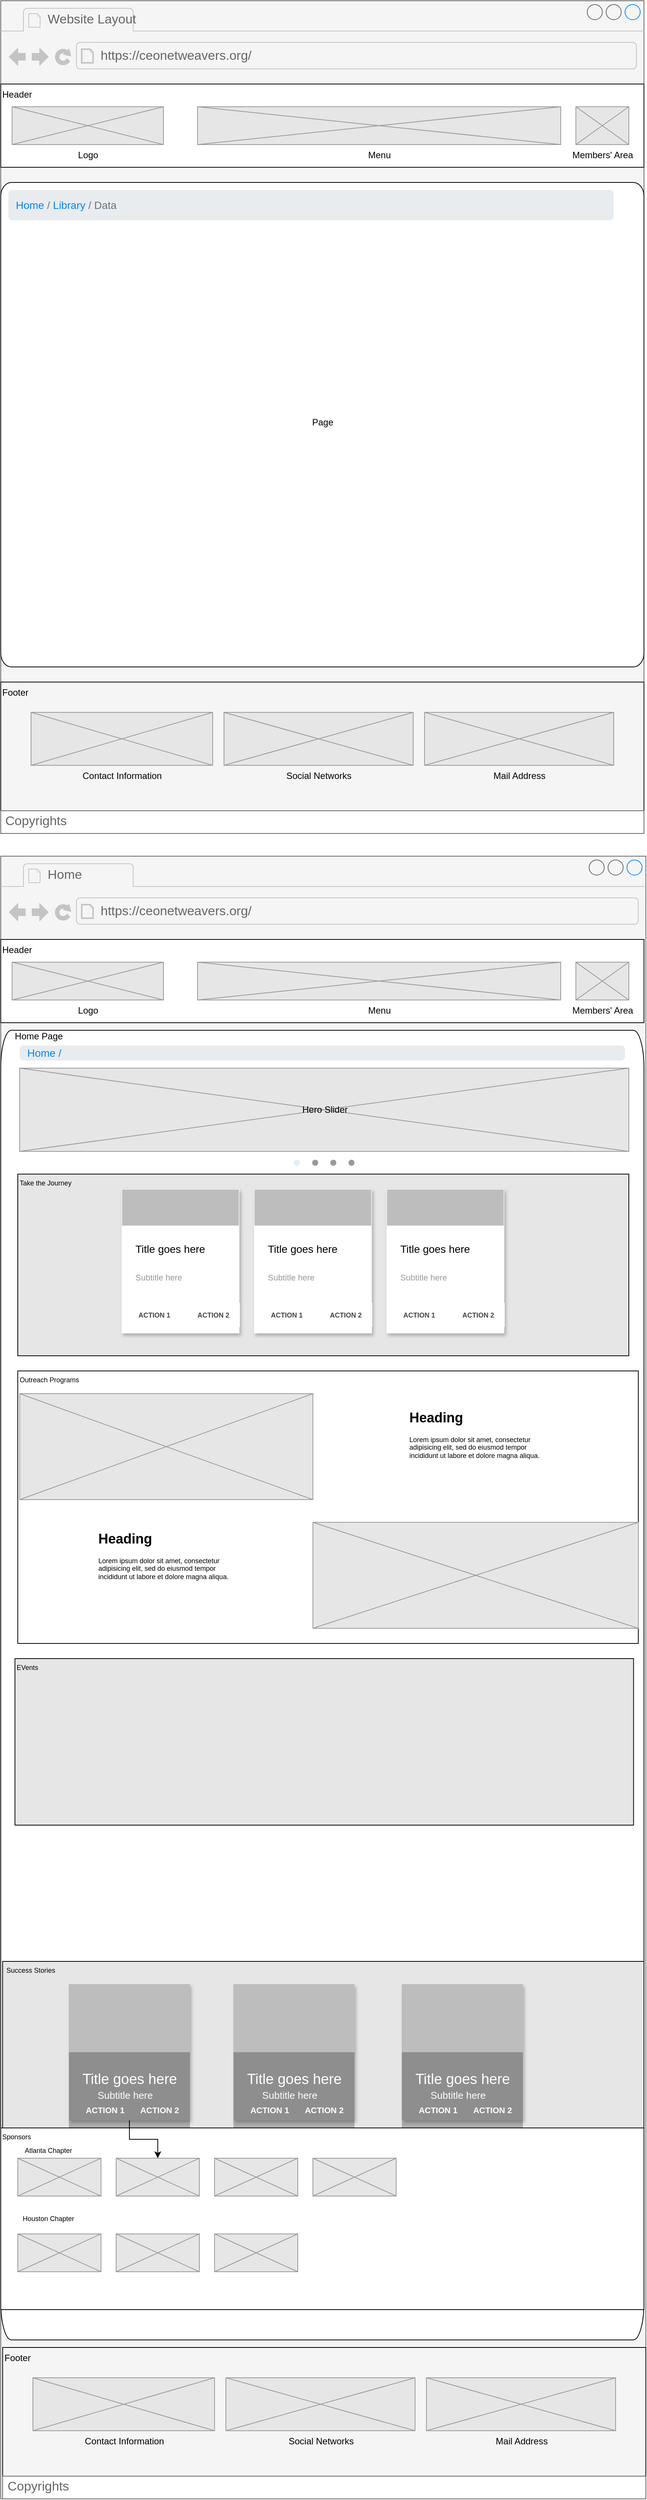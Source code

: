 <mxfile version="15.3.8" type="github">
  <diagram id="3-LBbgLK8UY7JytMnbPZ" name="Page-1">
    <mxGraphModel dx="1422" dy="1319" grid="1" gridSize="10" guides="1" tooltips="1" connect="1" arrows="1" fold="1" page="1" pageScale="1" pageWidth="850" pageHeight="1100" math="0" shadow="0">
      <root>
        <mxCell id="0" />
        <mxCell id="1" parent="0" />
        <mxCell id="-sjq69Uk94YoofclQXJc-1" value="" style="strokeWidth=1;shadow=0;dashed=0;align=center;html=1;shape=mxgraph.mockup.containers.browserWindow;rSize=0;strokeColor=#666666;strokeColor2=#008cff;strokeColor3=#c4c4c4;mainText=,;recursiveResize=0;fillColor=#f5f5f5;fontColor=#333333;" parent="1" vertex="1">
          <mxGeometry width="850" height="1100" as="geometry" />
        </mxCell>
        <mxCell id="-sjq69Uk94YoofclQXJc-2" value="Website Layout" style="strokeWidth=1;shadow=0;dashed=0;align=center;html=1;shape=mxgraph.mockup.containers.anchor;fontSize=17;fontColor=#666666;align=left;" parent="-sjq69Uk94YoofclQXJc-1" vertex="1">
          <mxGeometry x="60" y="12" width="110" height="26" as="geometry" />
        </mxCell>
        <mxCell id="-sjq69Uk94YoofclQXJc-3" value="https://ceonetweavers.org/" style="strokeWidth=1;shadow=0;dashed=0;align=center;html=1;shape=mxgraph.mockup.containers.anchor;rSize=0;fontSize=17;fontColor=#666666;align=left;" parent="-sjq69Uk94YoofclQXJc-1" vertex="1">
          <mxGeometry x="130" y="60" width="250" height="26" as="geometry" />
        </mxCell>
        <mxCell id="cxTF4-qD0s4VEBOTPt8d-14" value="&lt;div&gt;Footer&lt;/div&gt;" style="rounded=0;whiteSpace=wrap;html=1;strokeColor=default;strokeWidth=1;fillColor=none;align=left;verticalAlign=top;" parent="-sjq69Uk94YoofclQXJc-1" vertex="1">
          <mxGeometry y="900" width="850" height="200" as="geometry" />
        </mxCell>
        <mxCell id="cxTF4-qD0s4VEBOTPt8d-16" value="" style="group" parent="-sjq69Uk94YoofclQXJc-1" vertex="1" connectable="0">
          <mxGeometry y="110" width="850" height="110" as="geometry" />
        </mxCell>
        <mxCell id="cxTF4-qD0s4VEBOTPt8d-1" value="Header" style="rounded=0;whiteSpace=wrap;html=1;align=left;verticalAlign=top;" parent="cxTF4-qD0s4VEBOTPt8d-16" vertex="1">
          <mxGeometry width="850" height="110" as="geometry" />
        </mxCell>
        <mxCell id="cxTF4-qD0s4VEBOTPt8d-9" value="Logo" style="verticalLabelPosition=bottom;shadow=0;dashed=0;align=center;html=1;verticalAlign=top;strokeWidth=1;shape=mxgraph.mockup.graphics.simpleIcon;strokeColor=#999999;fillColor=#E6E6E6;" parent="cxTF4-qD0s4VEBOTPt8d-16" vertex="1">
          <mxGeometry x="15" y="30" width="200" height="50" as="geometry" />
        </mxCell>
        <mxCell id="cxTF4-qD0s4VEBOTPt8d-12" value="Menu" style="verticalLabelPosition=bottom;shadow=0;dashed=0;align=center;html=1;verticalAlign=top;strokeWidth=1;shape=mxgraph.mockup.graphics.simpleIcon;strokeColor=#999999;fillColor=#E6E6E6;" parent="cxTF4-qD0s4VEBOTPt8d-16" vertex="1">
          <mxGeometry x="260" y="30" width="480" height="50" as="geometry" />
        </mxCell>
        <mxCell id="cxTF4-qD0s4VEBOTPt8d-13" value="Members&#39; Area" style="verticalLabelPosition=bottom;shadow=0;dashed=0;align=center;html=1;verticalAlign=top;strokeWidth=1;shape=mxgraph.mockup.graphics.simpleIcon;strokeColor=#999999;fillColor=#E6E6E6;" parent="cxTF4-qD0s4VEBOTPt8d-16" vertex="1">
          <mxGeometry x="760" y="30" width="70" height="50" as="geometry" />
        </mxCell>
        <mxCell id="4350LJryet-j8qvg0Nxp-3" value="Copyrights " style="strokeWidth=1;shadow=0;dashed=0;align=center;html=1;shape=mxgraph.mockup.text.textBox;fontColor=#666666;align=left;fontSize=17;spacingLeft=4;spacingTop=-3;strokeColor=#666666;mainText=" vertex="1" parent="-sjq69Uk94YoofclQXJc-1">
          <mxGeometry y="1070" width="850" height="30" as="geometry" />
        </mxCell>
        <mxCell id="4350LJryet-j8qvg0Nxp-5" value="Contact Information" style="verticalLabelPosition=bottom;shadow=0;dashed=0;align=center;html=1;verticalAlign=top;strokeWidth=1;shape=mxgraph.mockup.graphics.simpleIcon;strokeColor=#999999;fillColor=#E6E6E6;" vertex="1" parent="-sjq69Uk94YoofclQXJc-1">
          <mxGeometry x="40" y="940" width="240" height="70" as="geometry" />
        </mxCell>
        <mxCell id="4350LJryet-j8qvg0Nxp-6" value="Social Networks" style="verticalLabelPosition=bottom;shadow=0;dashed=0;align=center;html=1;verticalAlign=top;strokeWidth=1;shape=mxgraph.mockup.graphics.simpleIcon;strokeColor=#999999;fillColor=#E6E6E6;" vertex="1" parent="-sjq69Uk94YoofclQXJc-1">
          <mxGeometry x="295" y="940" width="250" height="70" as="geometry" />
        </mxCell>
        <mxCell id="4350LJryet-j8qvg0Nxp-7" value="Mail Address" style="verticalLabelPosition=bottom;shadow=0;dashed=0;align=center;html=1;verticalAlign=top;strokeWidth=1;shape=mxgraph.mockup.graphics.simpleIcon;strokeColor=#999999;fillColor=#E6E6E6;" vertex="1" parent="-sjq69Uk94YoofclQXJc-1">
          <mxGeometry x="560" y="940" width="250" height="70" as="geometry" />
        </mxCell>
        <mxCell id="4350LJryet-j8qvg0Nxp-9" value="Page" style="html=1;labelPosition=center;verticalLabelPosition=middle;verticalAlign=middle;align=center;fontSize=12;outlineConnect=0;spacingTop=-6;sketch=0;shape=mxgraph.sitemap.page;" vertex="1" parent="-sjq69Uk94YoofclQXJc-1">
          <mxGeometry y="240" width="850" height="640" as="geometry" />
        </mxCell>
        <mxCell id="4350LJryet-j8qvg0Nxp-11" value="&lt;font color=&quot;#0085fc&quot;&gt;Home&lt;/font&gt; / &lt;font color=&quot;#0085fc&quot;&gt;Library&lt;/font&gt; / Data" style="html=1;shadow=0;dashed=0;shape=mxgraph.bootstrap.rrect;rSize=5;strokeColor=none;strokeWidth=1;fillColor=#E9ECEF;fontColor=#6C757D;whiteSpace=wrap;align=left;verticalAlign=middle;spacingLeft=0;fontStyle=0;fontSize=14;spacing=10;" vertex="1" parent="-sjq69Uk94YoofclQXJc-1">
          <mxGeometry x="10" y="250" width="800" height="40" as="geometry" />
        </mxCell>
        <mxCell id="4350LJryet-j8qvg0Nxp-27" value="" style="strokeWidth=1;shadow=0;dashed=0;align=center;html=1;shape=mxgraph.mockup.containers.browserWindow;rSize=0;strokeColor=#666666;strokeColor2=#008cff;strokeColor3=#c4c4c4;mainText=,;recursiveResize=0;fillColor=#f5f5f5;fontColor=#333333;" vertex="1" parent="1">
          <mxGeometry y="1130" width="852.5" height="2170" as="geometry" />
        </mxCell>
        <mxCell id="4350LJryet-j8qvg0Nxp-28" value="Home" style="strokeWidth=1;shadow=0;dashed=0;align=center;html=1;shape=mxgraph.mockup.containers.anchor;fontSize=17;fontColor=#666666;align=left;" vertex="1" parent="4350LJryet-j8qvg0Nxp-27">
          <mxGeometry x="60" y="12" width="110" height="26" as="geometry" />
        </mxCell>
        <mxCell id="4350LJryet-j8qvg0Nxp-29" value="https://ceonetweavers.org/" style="strokeWidth=1;shadow=0;dashed=0;align=center;html=1;shape=mxgraph.mockup.containers.anchor;rSize=0;fontSize=17;fontColor=#666666;align=left;" vertex="1" parent="4350LJryet-j8qvg0Nxp-27">
          <mxGeometry x="130" y="60" width="250" height="26" as="geometry" />
        </mxCell>
        <mxCell id="4350LJryet-j8qvg0Nxp-31" value="" style="group" vertex="1" connectable="0" parent="4350LJryet-j8qvg0Nxp-27">
          <mxGeometry y="110" width="850" height="110" as="geometry" />
        </mxCell>
        <mxCell id="4350LJryet-j8qvg0Nxp-32" value="Header" style="rounded=0;whiteSpace=wrap;html=1;align=left;verticalAlign=top;" vertex="1" parent="4350LJryet-j8qvg0Nxp-31">
          <mxGeometry width="850" height="110" as="geometry" />
        </mxCell>
        <mxCell id="4350LJryet-j8qvg0Nxp-33" value="Logo" style="verticalLabelPosition=bottom;shadow=0;dashed=0;align=center;html=1;verticalAlign=top;strokeWidth=1;shape=mxgraph.mockup.graphics.simpleIcon;strokeColor=#999999;fillColor=#E6E6E6;" vertex="1" parent="4350LJryet-j8qvg0Nxp-31">
          <mxGeometry x="15" y="30" width="200" height="50" as="geometry" />
        </mxCell>
        <mxCell id="4350LJryet-j8qvg0Nxp-34" value="Menu" style="verticalLabelPosition=bottom;shadow=0;dashed=0;align=center;html=1;verticalAlign=top;strokeWidth=1;shape=mxgraph.mockup.graphics.simpleIcon;strokeColor=#999999;fillColor=#E6E6E6;" vertex="1" parent="4350LJryet-j8qvg0Nxp-31">
          <mxGeometry x="260" y="30" width="480" height="50" as="geometry" />
        </mxCell>
        <mxCell id="4350LJryet-j8qvg0Nxp-35" value="Members&#39; Area" style="verticalLabelPosition=bottom;shadow=0;dashed=0;align=center;html=1;verticalAlign=top;strokeWidth=1;shape=mxgraph.mockup.graphics.simpleIcon;strokeColor=#999999;fillColor=#E6E6E6;" vertex="1" parent="4350LJryet-j8qvg0Nxp-31">
          <mxGeometry x="760" y="30" width="70" height="50" as="geometry" />
        </mxCell>
        <mxCell id="4350LJryet-j8qvg0Nxp-40" value="&amp;nbsp;&amp;nbsp;&amp;nbsp;&amp;nbsp; Home Page " style="html=1;labelPosition=center;verticalLabelPosition=middle;verticalAlign=top;align=left;fontSize=12;outlineConnect=0;spacingTop=-6;sketch=0;shape=mxgraph.sitemap.page;" vertex="1" parent="4350LJryet-j8qvg0Nxp-27">
          <mxGeometry y="230" width="850" height="1730" as="geometry" />
        </mxCell>
        <mxCell id="4350LJryet-j8qvg0Nxp-41" value="&lt;font color=&quot;#0085fc&quot;&gt;Home&lt;/font&gt; &lt;font color=&quot;#0085fc&quot;&gt;/&lt;/font&gt;" style="html=1;shadow=0;dashed=0;shape=mxgraph.bootstrap.rrect;rSize=5;strokeColor=none;strokeWidth=1;fillColor=#E9ECEF;fontColor=#6C757D;whiteSpace=wrap;align=left;verticalAlign=middle;spacingLeft=0;fontStyle=0;fontSize=14;spacing=10;" vertex="1" parent="4350LJryet-j8qvg0Nxp-27">
          <mxGeometry x="25" y="250" width="800" height="20" as="geometry" />
        </mxCell>
        <mxCell id="4350LJryet-j8qvg0Nxp-42" value="Hero Slider" style="verticalLabelPosition=middle;shadow=0;dashed=0;align=center;html=1;verticalAlign=middle;strokeWidth=1;shape=mxgraph.mockup.graphics.simpleIcon;strokeColor=#999999;fillColor=#E6E6E6;labelPosition=center;" vertex="1" parent="4350LJryet-j8qvg0Nxp-27">
          <mxGeometry x="25" y="280" width="805" height="110" as="geometry" />
        </mxCell>
        <mxCell id="4350LJryet-j8qvg0Nxp-45" value="" style="verticalLabelPosition=bottom;shadow=0;dashed=0;align=center;html=1;verticalAlign=top;strokeWidth=1;shape=mxgraph.mockup.navigation.pageControl;fillColor=#999999;strokeColor=#ddeeff;" vertex="1" parent="4350LJryet-j8qvg0Nxp-27">
          <mxGeometry x="387.5" y="390" width="80" height="30" as="geometry" />
        </mxCell>
        <mxCell id="4350LJryet-j8qvg0Nxp-71" value="" style="group" vertex="1" connectable="0" parent="4350LJryet-j8qvg0Nxp-27">
          <mxGeometry x="2.5" y="1970" width="850" height="200" as="geometry" />
        </mxCell>
        <mxCell id="4350LJryet-j8qvg0Nxp-30" value="&lt;div&gt;Footer&lt;/div&gt;" style="rounded=0;whiteSpace=wrap;html=1;strokeColor=default;strokeWidth=1;fillColor=none;align=left;verticalAlign=top;" vertex="1" parent="4350LJryet-j8qvg0Nxp-71">
          <mxGeometry width="850" height="200" as="geometry" />
        </mxCell>
        <mxCell id="4350LJryet-j8qvg0Nxp-36" value="Copyrights " style="strokeWidth=1;shadow=0;dashed=0;align=center;html=1;shape=mxgraph.mockup.text.textBox;fontColor=#666666;align=left;fontSize=17;spacingLeft=4;spacingTop=-3;strokeColor=#666666;mainText=" vertex="1" parent="4350LJryet-j8qvg0Nxp-71">
          <mxGeometry y="170" width="850" height="30" as="geometry" />
        </mxCell>
        <mxCell id="4350LJryet-j8qvg0Nxp-37" value="Contact Information" style="verticalLabelPosition=bottom;shadow=0;dashed=0;align=center;html=1;verticalAlign=top;strokeWidth=1;shape=mxgraph.mockup.graphics.simpleIcon;strokeColor=#999999;fillColor=#E6E6E6;" vertex="1" parent="4350LJryet-j8qvg0Nxp-71">
          <mxGeometry x="40" y="40" width="240" height="70" as="geometry" />
        </mxCell>
        <mxCell id="4350LJryet-j8qvg0Nxp-38" value="Social Networks" style="verticalLabelPosition=bottom;shadow=0;dashed=0;align=center;html=1;verticalAlign=top;strokeWidth=1;shape=mxgraph.mockup.graphics.simpleIcon;strokeColor=#999999;fillColor=#E6E6E6;" vertex="1" parent="4350LJryet-j8qvg0Nxp-71">
          <mxGeometry x="295" y="40" width="250" height="70" as="geometry" />
        </mxCell>
        <mxCell id="4350LJryet-j8qvg0Nxp-39" value="Mail Address" style="verticalLabelPosition=bottom;shadow=0;dashed=0;align=center;html=1;verticalAlign=top;strokeWidth=1;shape=mxgraph.mockup.graphics.simpleIcon;strokeColor=#999999;fillColor=#E6E6E6;" vertex="1" parent="4350LJryet-j8qvg0Nxp-71">
          <mxGeometry x="560" y="40" width="250" height="70" as="geometry" />
        </mxCell>
        <mxCell id="4350LJryet-j8qvg0Nxp-82" value="" style="group" vertex="1" connectable="0" parent="4350LJryet-j8qvg0Nxp-27">
          <mxGeometry x="22.5" y="680" width="820" height="360" as="geometry" />
        </mxCell>
        <mxCell id="4350LJryet-j8qvg0Nxp-78" value="&lt;div&gt;Outreach Programs&lt;/div&gt;&lt;div&gt;&lt;br&gt;&lt;/div&gt;" style="rounded=0;whiteSpace=wrap;html=1;fontSize=9;strokeColor=default;fillColor=none;align=left;verticalAlign=top;" vertex="1" parent="4350LJryet-j8qvg0Nxp-82">
          <mxGeometry width="820" height="360" as="geometry" />
        </mxCell>
        <mxCell id="4350LJryet-j8qvg0Nxp-72" value="" style="verticalLabelPosition=bottom;shadow=0;dashed=0;align=center;html=1;verticalAlign=top;strokeWidth=1;shape=mxgraph.mockup.graphics.simpleIcon;strokeColor=#999999;fontSize=9;fillColor=#E6E6E6;" vertex="1" parent="4350LJryet-j8qvg0Nxp-82">
          <mxGeometry x="2.5" y="30" width="387.5" height="140" as="geometry" />
        </mxCell>
        <mxCell id="4350LJryet-j8qvg0Nxp-79" value="" style="verticalLabelPosition=bottom;shadow=0;dashed=0;align=center;html=1;verticalAlign=top;strokeWidth=1;shape=mxgraph.mockup.graphics.simpleIcon;strokeColor=#999999;fontSize=9;fillColor=#E6E6E6;" vertex="1" parent="4350LJryet-j8qvg0Nxp-82">
          <mxGeometry x="390" y="200" width="430" height="140" as="geometry" />
        </mxCell>
        <mxCell id="4350LJryet-j8qvg0Nxp-80" value="&lt;h1&gt;Heading&lt;/h1&gt;&lt;p&gt;Lorem ipsum dolor sit amet, consectetur adipisicing elit, sed do eiusmod tempor incididunt ut labore et dolore magna aliqua.&lt;/p&gt;" style="text;html=1;strokeColor=none;fillColor=none;spacing=5;spacingTop=-20;whiteSpace=wrap;overflow=hidden;rounded=0;fontSize=9;align=left;verticalAlign=top;" vertex="1" parent="4350LJryet-j8qvg0Nxp-82">
          <mxGeometry x="512" y="50" width="190" height="120" as="geometry" />
        </mxCell>
        <mxCell id="4350LJryet-j8qvg0Nxp-81" value="&lt;h1&gt;Heading&lt;/h1&gt;&lt;p&gt;Lorem ipsum dolor sit amet, consectetur adipisicing elit, sed do eiusmod tempor incididunt ut labore et dolore magna aliqua.&lt;/p&gt;" style="text;html=1;strokeColor=none;fillColor=none;spacing=5;spacingTop=-20;whiteSpace=wrap;overflow=hidden;rounded=0;fontSize=9;align=left;verticalAlign=top;" vertex="1" parent="4350LJryet-j8qvg0Nxp-82">
          <mxGeometry x="101.25" y="210" width="190" height="120" as="geometry" />
        </mxCell>
        <mxCell id="4350LJryet-j8qvg0Nxp-83" value="" style="group" vertex="1" connectable="0" parent="4350LJryet-j8qvg0Nxp-27">
          <mxGeometry x="22.5" y="420" width="807.5" height="240" as="geometry" />
        </mxCell>
        <mxCell id="4350LJryet-j8qvg0Nxp-76" value="Take the Journey" style="rounded=0;whiteSpace=wrap;html=1;fontSize=9;strokeColor=default;fillColor=#E6E6E6;align=left;verticalAlign=top;" vertex="1" parent="4350LJryet-j8qvg0Nxp-83">
          <mxGeometry width="807.5" height="240" as="geometry" />
        </mxCell>
        <mxCell id="4350LJryet-j8qvg0Nxp-53" value="" style="shape=rect;fillColor=#BDBDBD;strokeColor=#eeeeee;shadow=1;align=left;verticalAlign=top;" vertex="1" parent="4350LJryet-j8qvg0Nxp-83">
          <mxGeometry x="137.5" y="20" width="155" height="190" as="geometry" />
        </mxCell>
        <mxCell id="4350LJryet-j8qvg0Nxp-54" value="Title goes here" style="dashed=0;shape=rect;fillColor=#ffffff;strokeColor=none;fontSize=14;fontStyle=0;verticalAlign=top;spacingBottom=0;spacingLeft=16;spacingTop=16;resizeWidth=1;align=left;resizeWidth=1;" vertex="1" parent="4350LJryet-j8qvg0Nxp-53">
          <mxGeometry y="1" width="155.0" height="142" relative="1" as="geometry">
            <mxPoint y="-142" as="offset" />
          </mxGeometry>
        </mxCell>
        <mxCell id="4350LJryet-j8qvg0Nxp-55" value="Subtitle here" style="text;fontColor=#999999;fontSize=11;fontStyle=0;verticalAlign=middle;spacingBottom=0;spacingLeft=16;resizeWidth=1;" vertex="1" parent="4350LJryet-j8qvg0Nxp-54">
          <mxGeometry width="155.0" height="20" relative="1" as="geometry">
            <mxPoint y="58" as="offset" />
          </mxGeometry>
        </mxCell>
        <mxCell id="4350LJryet-j8qvg0Nxp-56" value="ACTION 1" style="shape=rect;strokeColor=none;fillColor=#ffffff;fontColor=#444444;fontStyle=1;fontSize=9;" vertex="1" parent="4350LJryet-j8qvg0Nxp-54">
          <mxGeometry y="1" width="70" height="32" relative="1" as="geometry">
            <mxPoint x="8" y="-40" as="offset" />
          </mxGeometry>
        </mxCell>
        <mxCell id="4350LJryet-j8qvg0Nxp-57" value="ACTION 2" style="shape=rect;strokeColor=none;fillColor=#ffffff;fontColor=#444444;fontStyle=1;fontSize=9;" vertex="1" parent="4350LJryet-j8qvg0Nxp-54">
          <mxGeometry y="1" width="70" height="32" relative="1" as="geometry">
            <mxPoint x="86" y="-40" as="offset" />
          </mxGeometry>
        </mxCell>
        <mxCell id="4350LJryet-j8qvg0Nxp-59" value="" style="shape=rect;fillColor=#BDBDBD;strokeColor=#eeeeee;shadow=1;align=left;verticalAlign=top;" vertex="1" parent="4350LJryet-j8qvg0Nxp-83">
          <mxGeometry x="312.5" y="20" width="155" height="190" as="geometry" />
        </mxCell>
        <mxCell id="4350LJryet-j8qvg0Nxp-60" value="Title goes here" style="dashed=0;shape=rect;fillColor=#ffffff;strokeColor=none;fontSize=14;fontStyle=0;verticalAlign=top;spacingBottom=0;spacingLeft=16;spacingTop=16;resizeWidth=1;align=left;resizeWidth=1;" vertex="1" parent="4350LJryet-j8qvg0Nxp-59">
          <mxGeometry y="1" width="155.0" height="142" relative="1" as="geometry">
            <mxPoint y="-142" as="offset" />
          </mxGeometry>
        </mxCell>
        <mxCell id="4350LJryet-j8qvg0Nxp-61" value="Subtitle here" style="text;fontColor=#999999;fontSize=11;fontStyle=0;verticalAlign=middle;spacingBottom=0;spacingLeft=16;resizeWidth=1;" vertex="1" parent="4350LJryet-j8qvg0Nxp-60">
          <mxGeometry width="155.0" height="20" relative="1" as="geometry">
            <mxPoint y="58" as="offset" />
          </mxGeometry>
        </mxCell>
        <mxCell id="4350LJryet-j8qvg0Nxp-62" value="ACTION 1" style="shape=rect;strokeColor=none;fillColor=#ffffff;fontColor=#444444;fontStyle=1;fontSize=9;" vertex="1" parent="4350LJryet-j8qvg0Nxp-60">
          <mxGeometry y="1" width="70" height="32" relative="1" as="geometry">
            <mxPoint x="8" y="-40" as="offset" />
          </mxGeometry>
        </mxCell>
        <mxCell id="4350LJryet-j8qvg0Nxp-63" value="ACTION 2" style="shape=rect;strokeColor=none;fillColor=#ffffff;fontColor=#444444;fontStyle=1;fontSize=9;" vertex="1" parent="4350LJryet-j8qvg0Nxp-60">
          <mxGeometry y="1" width="70" height="32" relative="1" as="geometry">
            <mxPoint x="86" y="-40" as="offset" />
          </mxGeometry>
        </mxCell>
        <mxCell id="4350LJryet-j8qvg0Nxp-65" value="" style="shape=rect;fillColor=#BDBDBD;strokeColor=#eeeeee;shadow=1;align=left;verticalAlign=top;" vertex="1" parent="4350LJryet-j8qvg0Nxp-83">
          <mxGeometry x="487.5" y="20" width="155" height="190" as="geometry" />
        </mxCell>
        <mxCell id="4350LJryet-j8qvg0Nxp-66" value="Title goes here" style="dashed=0;shape=rect;fillColor=#ffffff;strokeColor=none;fontSize=14;fontStyle=0;verticalAlign=top;spacingBottom=0;spacingLeft=16;spacingTop=16;resizeWidth=1;align=left;resizeWidth=1;" vertex="1" parent="4350LJryet-j8qvg0Nxp-65">
          <mxGeometry y="1" width="155.0" height="142" relative="1" as="geometry">
            <mxPoint y="-142" as="offset" />
          </mxGeometry>
        </mxCell>
        <mxCell id="4350LJryet-j8qvg0Nxp-67" value="Subtitle here" style="text;fontColor=#999999;fontSize=11;fontStyle=0;verticalAlign=middle;spacingBottom=0;spacingLeft=16;resizeWidth=1;" vertex="1" parent="4350LJryet-j8qvg0Nxp-66">
          <mxGeometry width="155.0" height="20" relative="1" as="geometry">
            <mxPoint y="58" as="offset" />
          </mxGeometry>
        </mxCell>
        <mxCell id="4350LJryet-j8qvg0Nxp-68" value="ACTION 1" style="shape=rect;strokeColor=none;fillColor=#ffffff;fontColor=#444444;fontStyle=1;fontSize=9;" vertex="1" parent="4350LJryet-j8qvg0Nxp-66">
          <mxGeometry y="1" width="70" height="32" relative="1" as="geometry">
            <mxPoint x="8" y="-40" as="offset" />
          </mxGeometry>
        </mxCell>
        <mxCell id="4350LJryet-j8qvg0Nxp-69" value="ACTION 2" style="shape=rect;strokeColor=none;fillColor=#ffffff;fontColor=#444444;fontStyle=1;fontSize=9;" vertex="1" parent="4350LJryet-j8qvg0Nxp-66">
          <mxGeometry y="1" width="70" height="32" relative="1" as="geometry">
            <mxPoint x="86" y="-40" as="offset" />
          </mxGeometry>
        </mxCell>
        <mxCell id="4350LJryet-j8qvg0Nxp-95" value="" style="group" vertex="1" connectable="0" parent="4350LJryet-j8qvg0Nxp-27">
          <mxGeometry y="1680" width="850" height="240" as="geometry" />
        </mxCell>
        <mxCell id="4350LJryet-j8qvg0Nxp-84" value="Sponsors" style="rounded=0;whiteSpace=wrap;html=1;fontSize=9;strokeColor=default;fillColor=default;align=left;verticalAlign=top;" vertex="1" parent="4350LJryet-j8qvg0Nxp-95">
          <mxGeometry width="850" height="240" as="geometry" />
        </mxCell>
        <mxCell id="4350LJryet-j8qvg0Nxp-85" value="" style="verticalLabelPosition=bottom;shadow=0;dashed=0;align=center;html=1;verticalAlign=top;strokeWidth=1;shape=mxgraph.mockup.graphics.simpleIcon;strokeColor=#999999;fontSize=9;fillColor=#E6E6E6;" vertex="1" parent="4350LJryet-j8qvg0Nxp-95">
          <mxGeometry x="22.5" y="40" width="110" height="50" as="geometry" />
        </mxCell>
        <mxCell id="4350LJryet-j8qvg0Nxp-86" value="" style="verticalLabelPosition=bottom;shadow=0;dashed=0;align=center;html=1;verticalAlign=top;strokeWidth=1;shape=mxgraph.mockup.graphics.simpleIcon;strokeColor=#999999;fontSize=9;fillColor=#E6E6E6;" vertex="1" parent="4350LJryet-j8qvg0Nxp-95">
          <mxGeometry x="152.5" y="40" width="110" height="50" as="geometry" />
        </mxCell>
        <mxCell id="4350LJryet-j8qvg0Nxp-87" value="" style="verticalLabelPosition=bottom;shadow=0;dashed=0;align=center;html=1;verticalAlign=top;strokeWidth=1;shape=mxgraph.mockup.graphics.simpleIcon;strokeColor=#999999;fontSize=9;fillColor=#E6E6E6;" vertex="1" parent="4350LJryet-j8qvg0Nxp-95">
          <mxGeometry x="282.5" y="40" width="110" height="50" as="geometry" />
        </mxCell>
        <mxCell id="4350LJryet-j8qvg0Nxp-88" value="" style="verticalLabelPosition=bottom;shadow=0;dashed=0;align=center;html=1;verticalAlign=top;strokeWidth=1;shape=mxgraph.mockup.graphics.simpleIcon;strokeColor=#999999;fontSize=9;fillColor=#E6E6E6;" vertex="1" parent="4350LJryet-j8qvg0Nxp-95">
          <mxGeometry x="412.5" y="40" width="110" height="50" as="geometry" />
        </mxCell>
        <mxCell id="4350LJryet-j8qvg0Nxp-89" value="" style="verticalLabelPosition=bottom;shadow=0;dashed=0;align=center;html=1;verticalAlign=top;strokeWidth=1;shape=mxgraph.mockup.graphics.simpleIcon;strokeColor=#999999;fontSize=9;fillColor=#E6E6E6;" vertex="1" parent="4350LJryet-j8qvg0Nxp-95">
          <mxGeometry x="22.5" y="140" width="110" height="50" as="geometry" />
        </mxCell>
        <mxCell id="4350LJryet-j8qvg0Nxp-90" value="" style="verticalLabelPosition=bottom;shadow=0;dashed=0;align=center;html=1;verticalAlign=top;strokeWidth=1;shape=mxgraph.mockup.graphics.simpleIcon;strokeColor=#999999;fontSize=9;fillColor=#E6E6E6;" vertex="1" parent="4350LJryet-j8qvg0Nxp-95">
          <mxGeometry x="152.5" y="140" width="110" height="50" as="geometry" />
        </mxCell>
        <mxCell id="4350LJryet-j8qvg0Nxp-91" value="" style="verticalLabelPosition=bottom;shadow=0;dashed=0;align=center;html=1;verticalAlign=top;strokeWidth=1;shape=mxgraph.mockup.graphics.simpleIcon;strokeColor=#999999;fontSize=9;fillColor=#E6E6E6;" vertex="1" parent="4350LJryet-j8qvg0Nxp-95">
          <mxGeometry x="282.5" y="140" width="110" height="50" as="geometry" />
        </mxCell>
        <mxCell id="4350LJryet-j8qvg0Nxp-92" value="Atlanta Chapter" style="text;html=1;strokeColor=none;fillColor=none;align=center;verticalAlign=middle;whiteSpace=wrap;rounded=0;fontSize=9;" vertex="1" parent="4350LJryet-j8qvg0Nxp-95">
          <mxGeometry x="22.5" y="20" width="80" height="20" as="geometry" />
        </mxCell>
        <mxCell id="4350LJryet-j8qvg0Nxp-93" value="Houston Chapter" style="text;html=1;strokeColor=none;fillColor=none;align=center;verticalAlign=middle;whiteSpace=wrap;rounded=0;fontSize=9;" vertex="1" parent="4350LJryet-j8qvg0Nxp-95">
          <mxGeometry x="22.5" y="110" width="80" height="20" as="geometry" />
        </mxCell>
        <mxCell id="4350LJryet-j8qvg0Nxp-96" value="EVents" style="rounded=0;whiteSpace=wrap;html=1;fontSize=9;strokeColor=default;fillColor=#E6E6E6;align=left;verticalAlign=top;" vertex="1" parent="4350LJryet-j8qvg0Nxp-27">
          <mxGeometry x="18.75" y="1060" width="817.5" height="220" as="geometry" />
        </mxCell>
        <mxCell id="4350LJryet-j8qvg0Nxp-97" value="&amp;nbsp;Success Stories" style="rounded=0;whiteSpace=wrap;html=1;fontSize=9;strokeColor=default;fillColor=#E6E6E6;align=left;verticalAlign=top;" vertex="1" parent="4350LJryet-j8qvg0Nxp-27">
          <mxGeometry x="2.5" y="1460" width="847.5" height="220" as="geometry" />
        </mxCell>
        <mxCell id="4350LJryet-j8qvg0Nxp-103" value="" style="edgeStyle=orthogonalEdgeStyle;rounded=0;orthogonalLoop=1;jettySize=auto;html=1;fontSize=11;" edge="1" parent="4350LJryet-j8qvg0Nxp-27" source="4350LJryet-j8qvg0Nxp-98" target="4350LJryet-j8qvg0Nxp-86">
          <mxGeometry relative="1" as="geometry" />
        </mxCell>
        <mxCell id="4350LJryet-j8qvg0Nxp-98" value="" style="shape=rect;fillColor=#BDBDBD;strokeColor=none;fontColor=#000000;fontSize=12;fontStyle=0;verticalAlign=middle;spacingBottom=0;spacingLeft=0;shadow=1;" vertex="1" parent="4350LJryet-j8qvg0Nxp-27">
          <mxGeometry x="90" y="1490" width="160" height="180" as="geometry" />
        </mxCell>
        <mxCell id="4350LJryet-j8qvg0Nxp-99" value="Title goes here" style="shape=rect;fillColor=#000000;strokeColor=none;opacity=25;fontColor=#FFFFFF;fontSize=19;fontStyle=0;verticalAlign=top;spacingBottom=0;spacingLeft=16;spacingTop=17;align=left;resizeWidth=1;" vertex="1" parent="4350LJryet-j8qvg0Nxp-98">
          <mxGeometry y="1" width="160" height="100" relative="1" as="geometry">
            <mxPoint y="-90" as="offset" />
          </mxGeometry>
        </mxCell>
        <mxCell id="4350LJryet-j8qvg0Nxp-100" value="Subtitle here" style="text;fontColor=#FFFFFF;fontSize=13;fontStyle=0;verticalAlign=middle;spacingBottom=0;spacingLeft=16;resizeWidth=1;" vertex="1" parent="4350LJryet-j8qvg0Nxp-99">
          <mxGeometry width="160" height="20" relative="1" as="geometry">
            <mxPoint x="20" y="46" as="offset" />
          </mxGeometry>
        </mxCell>
        <mxCell id="4350LJryet-j8qvg0Nxp-101" value="ACTION 1" style="shape=rect;strokeColor=none;fillColor=none;fontColor=#FFFFFF;fontStyle=1;fontSize=11;" vertex="1" parent="4350LJryet-j8qvg0Nxp-99">
          <mxGeometry y="1" width="80" height="32" relative="1" as="geometry">
            <mxPoint x="8" y="-40" as="offset" />
          </mxGeometry>
        </mxCell>
        <mxCell id="4350LJryet-j8qvg0Nxp-102" value="ACTION 2" style="shape=rect;strokeColor=none;fillColor=none;fontColor=#FFFFFF;fontStyle=1;fontSize=11;" vertex="1" parent="4350LJryet-j8qvg0Nxp-99">
          <mxGeometry y="1" width="80" height="32" relative="1" as="geometry">
            <mxPoint x="80" y="-40" as="offset" />
          </mxGeometry>
        </mxCell>
        <mxCell id="4350LJryet-j8qvg0Nxp-105" value="" style="shape=rect;fillColor=#BDBDBD;strokeColor=none;fontColor=#000000;fontSize=12;fontStyle=0;verticalAlign=middle;spacingBottom=0;spacingLeft=0;shadow=1;" vertex="1" parent="4350LJryet-j8qvg0Nxp-27">
          <mxGeometry x="307.5" y="1490" width="160" height="180" as="geometry" />
        </mxCell>
        <mxCell id="4350LJryet-j8qvg0Nxp-106" value="Title goes here" style="shape=rect;fillColor=#000000;strokeColor=none;opacity=25;fontColor=#FFFFFF;fontSize=19;fontStyle=0;verticalAlign=top;spacingBottom=0;spacingLeft=16;spacingTop=17;align=left;resizeWidth=1;" vertex="1" parent="4350LJryet-j8qvg0Nxp-105">
          <mxGeometry y="1" width="160" height="100" relative="1" as="geometry">
            <mxPoint y="-90" as="offset" />
          </mxGeometry>
        </mxCell>
        <mxCell id="4350LJryet-j8qvg0Nxp-107" value="Subtitle here" style="text;fontColor=#FFFFFF;fontSize=13;fontStyle=0;verticalAlign=middle;spacingBottom=0;spacingLeft=16;resizeWidth=1;" vertex="1" parent="4350LJryet-j8qvg0Nxp-106">
          <mxGeometry width="160" height="20" relative="1" as="geometry">
            <mxPoint x="20" y="46" as="offset" />
          </mxGeometry>
        </mxCell>
        <mxCell id="4350LJryet-j8qvg0Nxp-108" value="ACTION 1" style="shape=rect;strokeColor=none;fillColor=none;fontColor=#FFFFFF;fontStyle=1;fontSize=11;" vertex="1" parent="4350LJryet-j8qvg0Nxp-106">
          <mxGeometry y="1" width="80" height="32" relative="1" as="geometry">
            <mxPoint x="8" y="-40" as="offset" />
          </mxGeometry>
        </mxCell>
        <mxCell id="4350LJryet-j8qvg0Nxp-109" value="ACTION 2" style="shape=rect;strokeColor=none;fillColor=none;fontColor=#FFFFFF;fontStyle=1;fontSize=11;" vertex="1" parent="4350LJryet-j8qvg0Nxp-106">
          <mxGeometry y="1" width="80" height="32" relative="1" as="geometry">
            <mxPoint x="80" y="-40" as="offset" />
          </mxGeometry>
        </mxCell>
        <mxCell id="4350LJryet-j8qvg0Nxp-110" value="" style="shape=rect;fillColor=#BDBDBD;strokeColor=none;fontColor=#000000;fontSize=12;fontStyle=0;verticalAlign=middle;spacingBottom=0;spacingLeft=0;shadow=1;" vertex="1" parent="4350LJryet-j8qvg0Nxp-27">
          <mxGeometry x="530" y="1490" width="160" height="180" as="geometry" />
        </mxCell>
        <mxCell id="4350LJryet-j8qvg0Nxp-111" value="Title goes here" style="shape=rect;fillColor=#000000;strokeColor=none;opacity=25;fontColor=#FFFFFF;fontSize=19;fontStyle=0;verticalAlign=top;spacingBottom=0;spacingLeft=16;spacingTop=17;align=left;resizeWidth=1;" vertex="1" parent="4350LJryet-j8qvg0Nxp-110">
          <mxGeometry y="1" width="160" height="100" relative="1" as="geometry">
            <mxPoint y="-90" as="offset" />
          </mxGeometry>
        </mxCell>
        <mxCell id="4350LJryet-j8qvg0Nxp-112" value="Subtitle here" style="text;fontColor=#FFFFFF;fontSize=13;fontStyle=0;verticalAlign=middle;spacingBottom=0;spacingLeft=16;resizeWidth=1;" vertex="1" parent="4350LJryet-j8qvg0Nxp-111">
          <mxGeometry width="160" height="20" relative="1" as="geometry">
            <mxPoint x="20" y="46" as="offset" />
          </mxGeometry>
        </mxCell>
        <mxCell id="4350LJryet-j8qvg0Nxp-113" value="ACTION 1" style="shape=rect;strokeColor=none;fillColor=none;fontColor=#FFFFFF;fontStyle=1;fontSize=11;" vertex="1" parent="4350LJryet-j8qvg0Nxp-111">
          <mxGeometry y="1" width="80" height="32" relative="1" as="geometry">
            <mxPoint x="8" y="-40" as="offset" />
          </mxGeometry>
        </mxCell>
        <mxCell id="4350LJryet-j8qvg0Nxp-114" value="ACTION 2" style="shape=rect;strokeColor=none;fillColor=none;fontColor=#FFFFFF;fontStyle=1;fontSize=11;" vertex="1" parent="4350LJryet-j8qvg0Nxp-111">
          <mxGeometry y="1" width="80" height="32" relative="1" as="geometry">
            <mxPoint x="80" y="-40" as="offset" />
          </mxGeometry>
        </mxCell>
      </root>
    </mxGraphModel>
  </diagram>
</mxfile>
